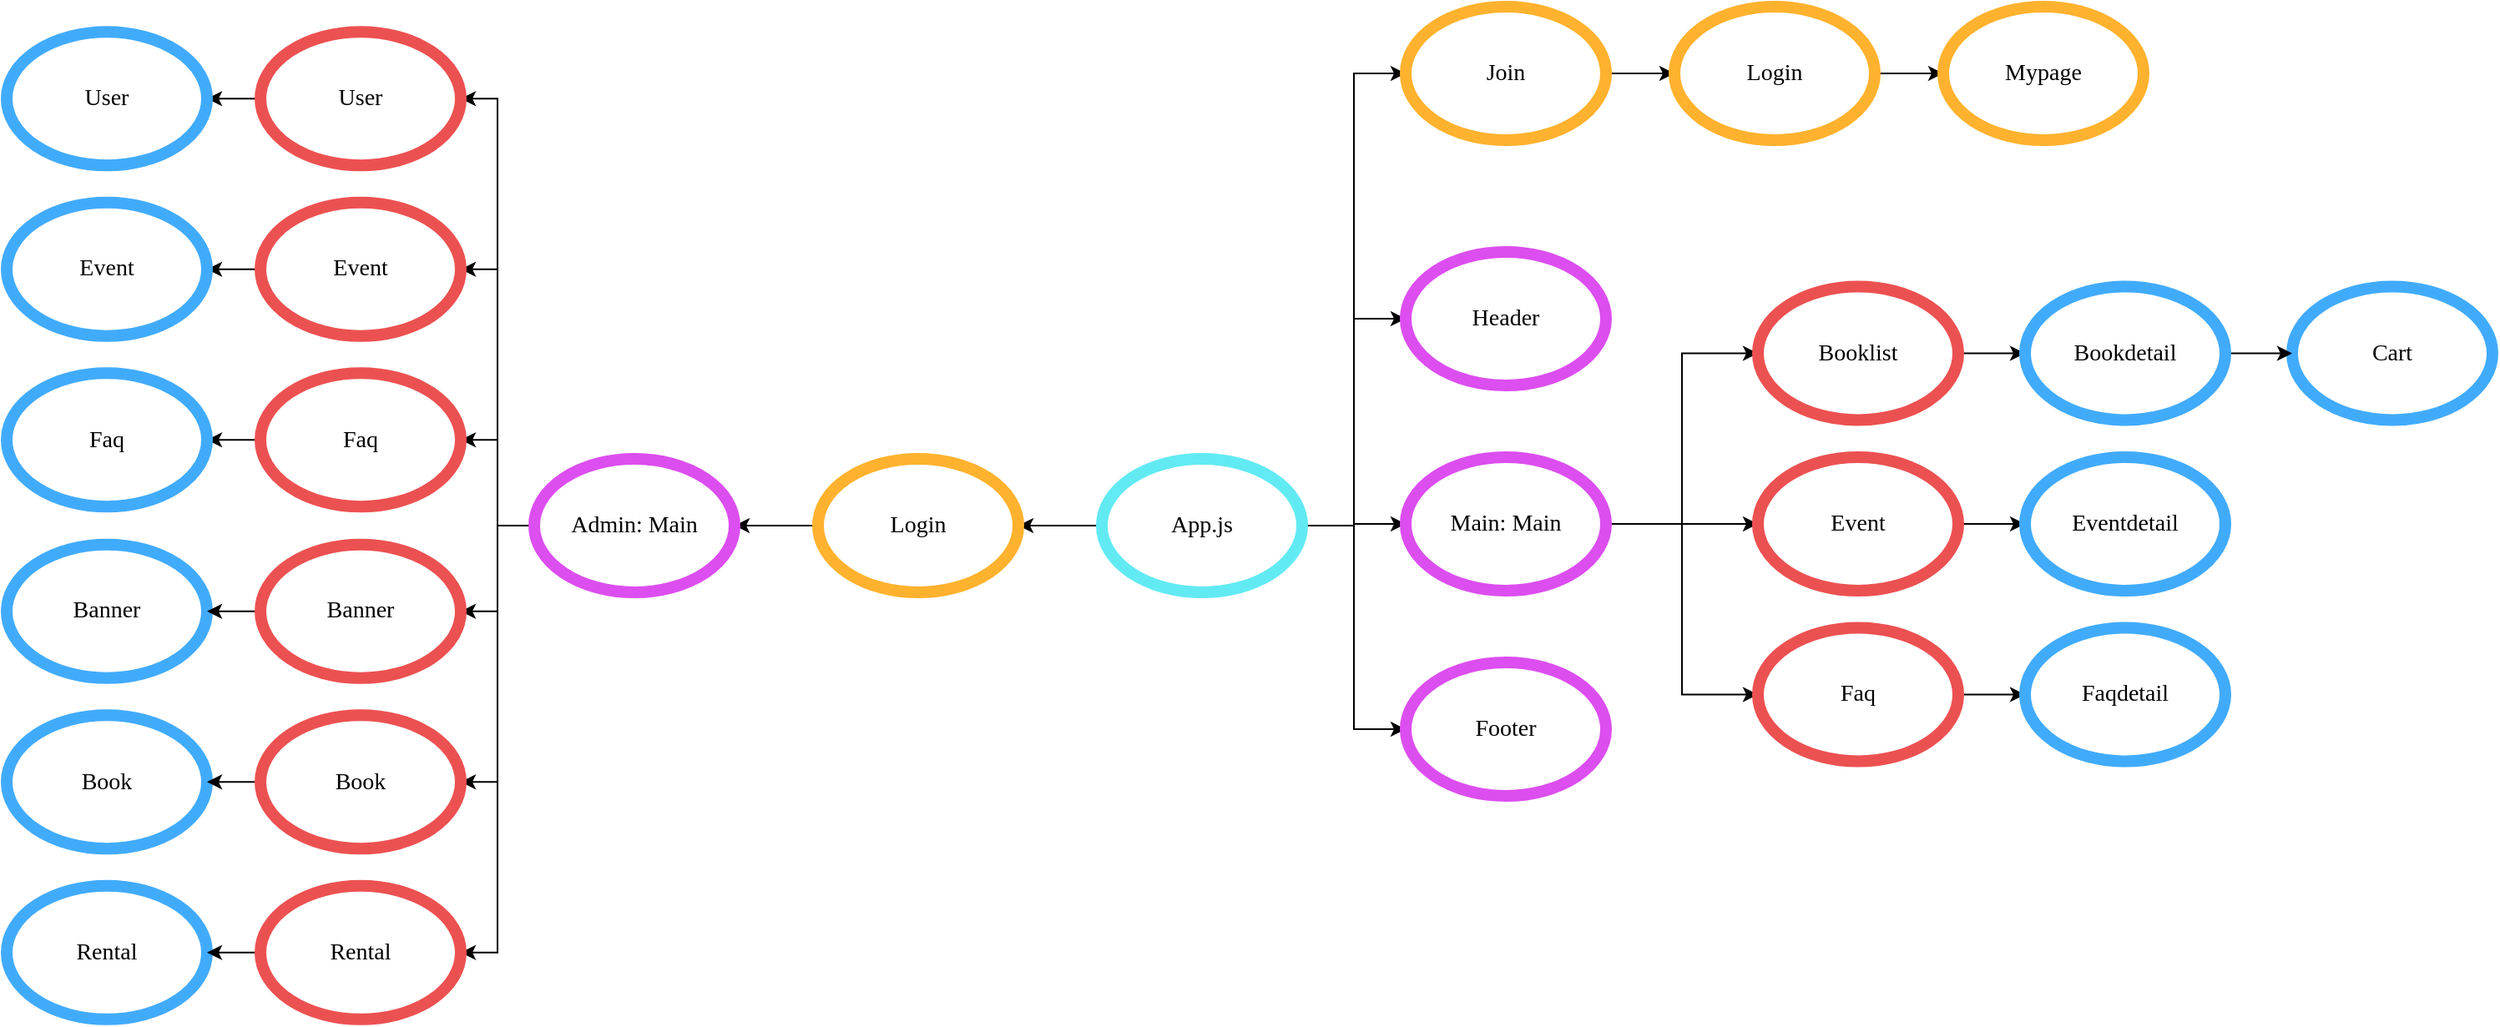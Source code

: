 <mxfile version="22.1.21" type="device">
  <diagram name="페이지-1" id="nJjQuzxzFOZdTHx67VrJ">
    <mxGraphModel dx="3659" dy="1121" grid="0" gridSize="10" guides="1" tooltips="1" connect="1" arrows="1" fold="1" page="0" pageScale="1" pageWidth="1169" pageHeight="827" background="#FFFFFF" math="0" shadow="0">
      <root>
        <mxCell id="0" />
        <mxCell id="1" parent="0" />
        <mxCell id="q1l0Mfk32L4LQjD-C9zq-31" value="" style="edgeStyle=orthogonalEdgeStyle;rounded=0;orthogonalLoop=1;jettySize=auto;html=1;verticalAlign=top;" parent="1" edge="1">
          <mxGeometry relative="1" as="geometry">
            <mxPoint x="1940" y="250" as="sourcePoint" />
          </mxGeometry>
        </mxCell>
        <mxCell id="7Ne4PcIB_8j4skOOkWno-11" value="" style="edgeStyle=orthogonalEdgeStyle;rounded=0;orthogonalLoop=1;jettySize=auto;html=1;fontStyle=0;fontSize=14;" parent="1" source="7Ne4PcIB_8j4skOOkWno-4" target="7Ne4PcIB_8j4skOOkWno-10" edge="1">
          <mxGeometry relative="1" as="geometry" />
        </mxCell>
        <mxCell id="7Ne4PcIB_8j4skOOkWno-23" style="edgeStyle=orthogonalEdgeStyle;rounded=0;orthogonalLoop=1;jettySize=auto;html=1;exitX=1;exitY=0.5;exitDx=0;exitDy=0;entryX=0;entryY=0.5;entryDx=0;entryDy=0;fontStyle=0;fontSize=14;" parent="1" source="7Ne4PcIB_8j4skOOkWno-4" target="7Ne4PcIB_8j4skOOkWno-8" edge="1">
          <mxGeometry relative="1" as="geometry" />
        </mxCell>
        <mxCell id="7Ne4PcIB_8j4skOOkWno-24" style="edgeStyle=orthogonalEdgeStyle;rounded=0;orthogonalLoop=1;jettySize=auto;html=1;exitX=1;exitY=0.5;exitDx=0;exitDy=0;entryX=0;entryY=0.5;entryDx=0;entryDy=0;fontStyle=0;fontSize=14;" parent="1" source="7Ne4PcIB_8j4skOOkWno-4" target="7Ne4PcIB_8j4skOOkWno-9" edge="1">
          <mxGeometry relative="1" as="geometry" />
        </mxCell>
        <mxCell id="Dd6US0-BeGoed67bK4tI-3" style="edgeStyle=orthogonalEdgeStyle;rounded=0;orthogonalLoop=1;jettySize=auto;html=1;entryX=0;entryY=0.5;entryDx=0;entryDy=0;" edge="1" parent="1" source="7Ne4PcIB_8j4skOOkWno-4" target="7Ne4PcIB_8j4skOOkWno-15">
          <mxGeometry relative="1" as="geometry" />
        </mxCell>
        <mxCell id="Dd6US0-BeGoed67bK4tI-15" value="" style="edgeStyle=orthogonalEdgeStyle;rounded=0;orthogonalLoop=1;jettySize=auto;html=1;" edge="1" parent="1" source="7Ne4PcIB_8j4skOOkWno-4" target="Dd6US0-BeGoed67bK4tI-14">
          <mxGeometry relative="1" as="geometry" />
        </mxCell>
        <mxCell id="7Ne4PcIB_8j4skOOkWno-4" value="App.js" style="ellipse;whiteSpace=wrap;html=1;strokeWidth=7;strokeColor=#62eaf3;fontSize=14;fontStyle=0;fontFamily=Lucida Console;" parent="1" vertex="1">
          <mxGeometry x="-863" y="502" width="120" height="80" as="geometry" />
        </mxCell>
        <mxCell id="7Ne4PcIB_8j4skOOkWno-8" value="Header" style="ellipse;whiteSpace=wrap;html=1;strokeWidth=7;strokeColor=#dc4eef;fontSize=14;fontStyle=0;fontFamily=Lucida Console;" parent="1" vertex="1">
          <mxGeometry x="-681" y="378" width="120" height="80" as="geometry" />
        </mxCell>
        <mxCell id="7Ne4PcIB_8j4skOOkWno-9" value="Footer" style="ellipse;whiteSpace=wrap;html=1;strokeWidth=7;strokeColor=#dc4eef;fontSize=14;fontStyle=0;fontFamily=Lucida Console;" parent="1" vertex="1">
          <mxGeometry x="-681" y="624" width="120" height="80" as="geometry" />
        </mxCell>
        <mxCell id="Dd6US0-BeGoed67bK4tI-11" style="edgeStyle=orthogonalEdgeStyle;rounded=0;orthogonalLoop=1;jettySize=auto;html=1;exitX=1;exitY=0.5;exitDx=0;exitDy=0;entryX=0;entryY=0.5;entryDx=0;entryDy=0;" edge="1" parent="1" source="7Ne4PcIB_8j4skOOkWno-10" target="FywolilYDu0weeQNcM6k-11">
          <mxGeometry relative="1" as="geometry" />
        </mxCell>
        <mxCell id="Dd6US0-BeGoed67bK4tI-12" style="edgeStyle=orthogonalEdgeStyle;rounded=0;orthogonalLoop=1;jettySize=auto;html=1;exitX=1;exitY=0.5;exitDx=0;exitDy=0;entryX=0;entryY=0.5;entryDx=0;entryDy=0;" edge="1" parent="1" source="7Ne4PcIB_8j4skOOkWno-10" target="FywolilYDu0weeQNcM6k-2">
          <mxGeometry relative="1" as="geometry" />
        </mxCell>
        <mxCell id="Dd6US0-BeGoed67bK4tI-13" style="edgeStyle=orthogonalEdgeStyle;rounded=0;orthogonalLoop=1;jettySize=auto;html=1;exitX=1;exitY=0.5;exitDx=0;exitDy=0;entryX=0;entryY=0.5;entryDx=0;entryDy=0;" edge="1" parent="1" source="7Ne4PcIB_8j4skOOkWno-10" target="7Ne4PcIB_8j4skOOkWno-18">
          <mxGeometry relative="1" as="geometry" />
        </mxCell>
        <mxCell id="7Ne4PcIB_8j4skOOkWno-10" value="Main: Main" style="ellipse;whiteSpace=wrap;html=1;strokeWidth=7;strokeColor=#dc4eef;fontSize=14;fontStyle=0;fontFamily=Lucida Console;" parent="1" vertex="1">
          <mxGeometry x="-681" y="501" width="120" height="80" as="geometry" />
        </mxCell>
        <mxCell id="Dd6US0-BeGoed67bK4tI-5" value="" style="edgeStyle=orthogonalEdgeStyle;rounded=0;orthogonalLoop=1;jettySize=auto;html=1;" edge="1" parent="1" source="7Ne4PcIB_8j4skOOkWno-15" target="Dd6US0-BeGoed67bK4tI-4">
          <mxGeometry relative="1" as="geometry" />
        </mxCell>
        <mxCell id="7Ne4PcIB_8j4skOOkWno-15" value="Join" style="ellipse;whiteSpace=wrap;html=1;strokeWidth=7;strokeColor=#ffb22e;fontSize=14;fontStyle=0;fontFamily=Lucida Console;" parent="1" vertex="1">
          <mxGeometry x="-681" y="231" width="120" height="80" as="geometry" />
        </mxCell>
        <mxCell id="Dd6US0-BeGoed67bK4tI-22" value="" style="edgeStyle=orthogonalEdgeStyle;rounded=0;orthogonalLoop=1;jettySize=auto;html=1;" edge="1" parent="1" source="7Ne4PcIB_8j4skOOkWno-18" target="Dd6US0-BeGoed67bK4tI-20">
          <mxGeometry relative="1" as="geometry" />
        </mxCell>
        <mxCell id="7Ne4PcIB_8j4skOOkWno-18" value="Faq" style="ellipse;whiteSpace=wrap;html=1;strokeWidth=7;strokeColor=#ec5151;fontSize=14;fontStyle=0;fontFamily=Lucida Console;" parent="1" vertex="1">
          <mxGeometry x="-470" y="603.25" width="120" height="80" as="geometry" />
        </mxCell>
        <mxCell id="Dd6US0-BeGoed67bK4tI-21" value="" style="edgeStyle=orthogonalEdgeStyle;rounded=0;orthogonalLoop=1;jettySize=auto;html=1;" edge="1" parent="1" source="FywolilYDu0weeQNcM6k-2" target="Dd6US0-BeGoed67bK4tI-19">
          <mxGeometry relative="1" as="geometry" />
        </mxCell>
        <mxCell id="FywolilYDu0weeQNcM6k-2" value="Event" style="ellipse;whiteSpace=wrap;html=1;strokeWidth=7;strokeColor=#ec5151;fontSize=14;fontStyle=0;fontFamily=Lucida Console;" parent="1" vertex="1">
          <mxGeometry x="-470" y="501" width="120" height="80" as="geometry" />
        </mxCell>
        <mxCell id="Dd6US0-BeGoed67bK4tI-9" value="" style="edgeStyle=orthogonalEdgeStyle;rounded=0;orthogonalLoop=1;jettySize=auto;html=1;" edge="1" parent="1" source="FywolilYDu0weeQNcM6k-11" target="Dd6US0-BeGoed67bK4tI-8">
          <mxGeometry relative="1" as="geometry" />
        </mxCell>
        <mxCell id="FywolilYDu0weeQNcM6k-11" value="Booklist" style="ellipse;whiteSpace=wrap;html=1;strokeWidth=7;strokeColor=#ec5151;fontSize=14;fontStyle=0;fontFamily=Lucida Console;" parent="1" vertex="1">
          <mxGeometry x="-470" y="398.75" width="120" height="80" as="geometry" />
        </mxCell>
        <mxCell id="FywolilYDu0weeQNcM6k-13" value="Cart" style="ellipse;whiteSpace=wrap;html=1;strokeWidth=7;strokeColor=#41abfb;fontSize=14;fontStyle=0;fontFamily=Lucida Console;" parent="1" vertex="1">
          <mxGeometry x="-150" y="398.75" width="120" height="80" as="geometry" />
        </mxCell>
        <mxCell id="Dd6US0-BeGoed67bK4tI-7" value="" style="edgeStyle=orthogonalEdgeStyle;rounded=0;orthogonalLoop=1;jettySize=auto;html=1;" edge="1" parent="1" source="Dd6US0-BeGoed67bK4tI-4" target="Dd6US0-BeGoed67bK4tI-6">
          <mxGeometry relative="1" as="geometry" />
        </mxCell>
        <mxCell id="Dd6US0-BeGoed67bK4tI-4" value="Login" style="ellipse;whiteSpace=wrap;html=1;strokeWidth=7;strokeColor=#ffb22e;fontSize=14;fontStyle=0;fontFamily=Lucida Console;" vertex="1" parent="1">
          <mxGeometry x="-520" y="231" width="120" height="80" as="geometry" />
        </mxCell>
        <mxCell id="Dd6US0-BeGoed67bK4tI-6" value="Mypage" style="ellipse;whiteSpace=wrap;html=1;strokeWidth=7;strokeColor=#ffb22e;fontSize=14;fontStyle=0;fontFamily=Lucida Console;" vertex="1" parent="1">
          <mxGeometry x="-359" y="231" width="120" height="80" as="geometry" />
        </mxCell>
        <mxCell id="Dd6US0-BeGoed67bK4tI-10" value="" style="edgeStyle=orthogonalEdgeStyle;rounded=0;orthogonalLoop=1;jettySize=auto;html=1;" edge="1" parent="1" source="Dd6US0-BeGoed67bK4tI-8" target="FywolilYDu0weeQNcM6k-13">
          <mxGeometry relative="1" as="geometry" />
        </mxCell>
        <mxCell id="Dd6US0-BeGoed67bK4tI-8" value="Bookdetail" style="ellipse;whiteSpace=wrap;html=1;strokeWidth=7;strokeColor=#41abfb;fontSize=14;fontStyle=0;fontFamily=Lucida Console;" vertex="1" parent="1">
          <mxGeometry x="-310" y="398.75" width="120" height="80" as="geometry" />
        </mxCell>
        <mxCell id="Dd6US0-BeGoed67bK4tI-17" value="" style="edgeStyle=orthogonalEdgeStyle;rounded=0;orthogonalLoop=1;jettySize=auto;html=1;" edge="1" parent="1" source="Dd6US0-BeGoed67bK4tI-14" target="Dd6US0-BeGoed67bK4tI-16">
          <mxGeometry relative="1" as="geometry" />
        </mxCell>
        <mxCell id="Dd6US0-BeGoed67bK4tI-14" value="Login" style="ellipse;whiteSpace=wrap;html=1;strokeWidth=7;strokeColor=#ffb22e;fontSize=14;fontStyle=0;fontFamily=Lucida Console;" vertex="1" parent="1">
          <mxGeometry x="-1033" y="502" width="120" height="80" as="geometry" />
        </mxCell>
        <mxCell id="Dd6US0-BeGoed67bK4tI-44" style="edgeStyle=orthogonalEdgeStyle;rounded=0;orthogonalLoop=1;jettySize=auto;html=1;exitX=0;exitY=0.5;exitDx=0;exitDy=0;entryX=1;entryY=0.5;entryDx=0;entryDy=0;" edge="1" parent="1" source="Dd6US0-BeGoed67bK4tI-16" target="Dd6US0-BeGoed67bK4tI-26">
          <mxGeometry relative="1" as="geometry" />
        </mxCell>
        <mxCell id="Dd6US0-BeGoed67bK4tI-45" style="edgeStyle=orthogonalEdgeStyle;rounded=0;orthogonalLoop=1;jettySize=auto;html=1;exitX=0;exitY=0.5;exitDx=0;exitDy=0;entryX=1;entryY=0.5;entryDx=0;entryDy=0;" edge="1" parent="1" source="Dd6US0-BeGoed67bK4tI-16" target="Dd6US0-BeGoed67bK4tI-25">
          <mxGeometry relative="1" as="geometry" />
        </mxCell>
        <mxCell id="Dd6US0-BeGoed67bK4tI-46" style="edgeStyle=orthogonalEdgeStyle;rounded=0;orthogonalLoop=1;jettySize=auto;html=1;exitX=0;exitY=0.5;exitDx=0;exitDy=0;entryX=1;entryY=0.5;entryDx=0;entryDy=0;" edge="1" parent="1" source="Dd6US0-BeGoed67bK4tI-16" target="Dd6US0-BeGoed67bK4tI-24">
          <mxGeometry relative="1" as="geometry" />
        </mxCell>
        <mxCell id="Dd6US0-BeGoed67bK4tI-47" style="edgeStyle=orthogonalEdgeStyle;rounded=0;orthogonalLoop=1;jettySize=auto;html=1;exitX=0;exitY=0.5;exitDx=0;exitDy=0;entryX=1;entryY=0.5;entryDx=0;entryDy=0;" edge="1" parent="1" source="Dd6US0-BeGoed67bK4tI-16" target="Dd6US0-BeGoed67bK4tI-42">
          <mxGeometry relative="1" as="geometry" />
        </mxCell>
        <mxCell id="Dd6US0-BeGoed67bK4tI-48" style="edgeStyle=orthogonalEdgeStyle;rounded=0;orthogonalLoop=1;jettySize=auto;html=1;exitX=0;exitY=0.5;exitDx=0;exitDy=0;entryX=1;entryY=0.5;entryDx=0;entryDy=0;" edge="1" parent="1" source="Dd6US0-BeGoed67bK4tI-16" target="Dd6US0-BeGoed67bK4tI-41">
          <mxGeometry relative="1" as="geometry" />
        </mxCell>
        <mxCell id="Dd6US0-BeGoed67bK4tI-49" style="edgeStyle=orthogonalEdgeStyle;rounded=0;orthogonalLoop=1;jettySize=auto;html=1;exitX=0;exitY=0.5;exitDx=0;exitDy=0;entryX=1;entryY=0.5;entryDx=0;entryDy=0;" edge="1" parent="1" source="Dd6US0-BeGoed67bK4tI-16" target="Dd6US0-BeGoed67bK4tI-40">
          <mxGeometry relative="1" as="geometry" />
        </mxCell>
        <mxCell id="Dd6US0-BeGoed67bK4tI-16" value="Admin: Main" style="ellipse;whiteSpace=wrap;html=1;strokeWidth=7;strokeColor=#dc4eef;fontSize=14;fontStyle=0;fontFamily=Lucida Console;" vertex="1" parent="1">
          <mxGeometry x="-1203" y="502" width="120" height="80" as="geometry" />
        </mxCell>
        <mxCell id="Dd6US0-BeGoed67bK4tI-19" value="Eventdetail" style="ellipse;whiteSpace=wrap;html=1;strokeWidth=7;strokeColor=#41abfb;fontSize=14;fontStyle=0;fontFamily=Lucida Console;" vertex="1" parent="1">
          <mxGeometry x="-310" y="501" width="120" height="80" as="geometry" />
        </mxCell>
        <mxCell id="Dd6US0-BeGoed67bK4tI-20" value="Faqdetail" style="ellipse;whiteSpace=wrap;html=1;strokeWidth=7;strokeColor=#41abfb;fontSize=14;fontStyle=0;fontFamily=Lucida Console;" vertex="1" parent="1">
          <mxGeometry x="-310" y="603.25" width="120" height="80" as="geometry" />
        </mxCell>
        <mxCell id="Dd6US0-BeGoed67bK4tI-53" style="edgeStyle=orthogonalEdgeStyle;rounded=0;orthogonalLoop=1;jettySize=auto;html=1;exitX=0;exitY=0.5;exitDx=0;exitDy=0;entryX=1;entryY=0.5;entryDx=0;entryDy=0;" edge="1" parent="1" source="Dd6US0-BeGoed67bK4tI-24" target="Dd6US0-BeGoed67bK4tI-36">
          <mxGeometry relative="1" as="geometry" />
        </mxCell>
        <mxCell id="Dd6US0-BeGoed67bK4tI-24" value="Faq" style="ellipse;whiteSpace=wrap;html=1;strokeWidth=7;strokeColor=#ec5151;fontSize=14;fontStyle=0;fontFamily=Lucida Console;" vertex="1" parent="1">
          <mxGeometry x="-1367" y="450.63" width="120" height="80" as="geometry" />
        </mxCell>
        <mxCell id="Dd6US0-BeGoed67bK4tI-52" value="" style="edgeStyle=orthogonalEdgeStyle;rounded=0;orthogonalLoop=1;jettySize=auto;html=1;" edge="1" parent="1" source="Dd6US0-BeGoed67bK4tI-25" target="Dd6US0-BeGoed67bK4tI-39">
          <mxGeometry relative="1" as="geometry" />
        </mxCell>
        <mxCell id="Dd6US0-BeGoed67bK4tI-25" value="Event" style="ellipse;whiteSpace=wrap;html=1;strokeWidth=7;strokeColor=#ec5151;fontSize=14;fontStyle=0;fontFamily=Lucida Console;" vertex="1" parent="1">
          <mxGeometry x="-1367" y="348.38" width="120" height="80" as="geometry" />
        </mxCell>
        <mxCell id="Dd6US0-BeGoed67bK4tI-51" style="edgeStyle=orthogonalEdgeStyle;rounded=0;orthogonalLoop=1;jettySize=auto;html=1;exitX=0;exitY=0.5;exitDx=0;exitDy=0;entryX=1;entryY=0.5;entryDx=0;entryDy=0;" edge="1" parent="1" source="Dd6US0-BeGoed67bK4tI-26" target="Dd6US0-BeGoed67bK4tI-34">
          <mxGeometry relative="1" as="geometry" />
        </mxCell>
        <mxCell id="Dd6US0-BeGoed67bK4tI-26" value="User" style="ellipse;whiteSpace=wrap;html=1;strokeWidth=7;strokeColor=#ec5151;fontSize=14;fontStyle=0;fontFamily=Lucida Console;" vertex="1" parent="1">
          <mxGeometry x="-1367" y="246.13" width="120" height="80" as="geometry" />
        </mxCell>
        <mxCell id="Dd6US0-BeGoed67bK4tI-34" value="User" style="ellipse;whiteSpace=wrap;html=1;strokeWidth=7;strokeColor=#41abfb;fontSize=14;fontStyle=0;fontFamily=Lucida Console;" vertex="1" parent="1">
          <mxGeometry x="-1519" y="246.13" width="120" height="80" as="geometry" />
        </mxCell>
        <mxCell id="Dd6US0-BeGoed67bK4tI-35" value="Rental" style="ellipse;whiteSpace=wrap;html=1;strokeWidth=7;strokeColor=#41abfb;fontSize=14;fontStyle=0;fontFamily=Lucida Console;" vertex="1" parent="1">
          <mxGeometry x="-1519" y="757.88" width="120" height="80" as="geometry" />
        </mxCell>
        <mxCell id="Dd6US0-BeGoed67bK4tI-36" value="Faq" style="ellipse;whiteSpace=wrap;html=1;strokeWidth=7;strokeColor=#41abfb;fontSize=14;fontStyle=0;fontFamily=Lucida Console;" vertex="1" parent="1">
          <mxGeometry x="-1519" y="450.63" width="120" height="80" as="geometry" />
        </mxCell>
        <mxCell id="Dd6US0-BeGoed67bK4tI-37" value="Banner" style="ellipse;whiteSpace=wrap;html=1;strokeWidth=7;strokeColor=#41abfb;fontSize=14;fontStyle=0;fontFamily=Lucida Console;" vertex="1" parent="1">
          <mxGeometry x="-1519" y="553.38" width="120" height="80" as="geometry" />
        </mxCell>
        <mxCell id="Dd6US0-BeGoed67bK4tI-38" value="Book" style="ellipse;whiteSpace=wrap;html=1;strokeWidth=7;strokeColor=#41abfb;fontSize=14;fontStyle=0;fontFamily=Lucida Console;" vertex="1" parent="1">
          <mxGeometry x="-1519" y="655.63" width="120" height="80" as="geometry" />
        </mxCell>
        <mxCell id="Dd6US0-BeGoed67bK4tI-39" value="Event" style="ellipse;whiteSpace=wrap;html=1;strokeWidth=7;strokeColor=#41abfb;fontSize=14;fontStyle=0;fontFamily=Lucida Console;" vertex="1" parent="1">
          <mxGeometry x="-1519" y="348.38" width="120" height="80" as="geometry" />
        </mxCell>
        <mxCell id="Dd6US0-BeGoed67bK4tI-56" style="edgeStyle=orthogonalEdgeStyle;rounded=0;orthogonalLoop=1;jettySize=auto;html=1;exitX=0;exitY=0.5;exitDx=0;exitDy=0;entryX=1;entryY=0.5;entryDx=0;entryDy=0;" edge="1" parent="1" source="Dd6US0-BeGoed67bK4tI-40" target="Dd6US0-BeGoed67bK4tI-35">
          <mxGeometry relative="1" as="geometry" />
        </mxCell>
        <mxCell id="Dd6US0-BeGoed67bK4tI-40" value="Rental" style="ellipse;whiteSpace=wrap;html=1;strokeWidth=7;strokeColor=#ec5151;fontSize=14;fontStyle=0;fontFamily=Lucida Console;" vertex="1" parent="1">
          <mxGeometry x="-1367" y="757.88" width="120" height="80" as="geometry" />
        </mxCell>
        <mxCell id="Dd6US0-BeGoed67bK4tI-55" style="edgeStyle=orthogonalEdgeStyle;rounded=0;orthogonalLoop=1;jettySize=auto;html=1;exitX=0;exitY=0.5;exitDx=0;exitDy=0;entryX=1;entryY=0.5;entryDx=0;entryDy=0;" edge="1" parent="1" source="Dd6US0-BeGoed67bK4tI-41" target="Dd6US0-BeGoed67bK4tI-38">
          <mxGeometry relative="1" as="geometry" />
        </mxCell>
        <mxCell id="Dd6US0-BeGoed67bK4tI-41" value="Book" style="ellipse;whiteSpace=wrap;html=1;strokeWidth=7;strokeColor=#ec5151;fontSize=14;fontStyle=0;fontFamily=Lucida Console;" vertex="1" parent="1">
          <mxGeometry x="-1367" y="655.63" width="120" height="80" as="geometry" />
        </mxCell>
        <mxCell id="Dd6US0-BeGoed67bK4tI-54" style="edgeStyle=orthogonalEdgeStyle;rounded=0;orthogonalLoop=1;jettySize=auto;html=1;exitX=0;exitY=0.5;exitDx=0;exitDy=0;entryX=1;entryY=0.5;entryDx=0;entryDy=0;" edge="1" parent="1" source="Dd6US0-BeGoed67bK4tI-42" target="Dd6US0-BeGoed67bK4tI-37">
          <mxGeometry relative="1" as="geometry" />
        </mxCell>
        <mxCell id="Dd6US0-BeGoed67bK4tI-42" value="Banner" style="ellipse;whiteSpace=wrap;html=1;strokeWidth=7;strokeColor=#ec5151;fontSize=14;fontStyle=0;fontFamily=Lucida Console;" vertex="1" parent="1">
          <mxGeometry x="-1367" y="553.38" width="120" height="80" as="geometry" />
        </mxCell>
      </root>
    </mxGraphModel>
  </diagram>
</mxfile>
